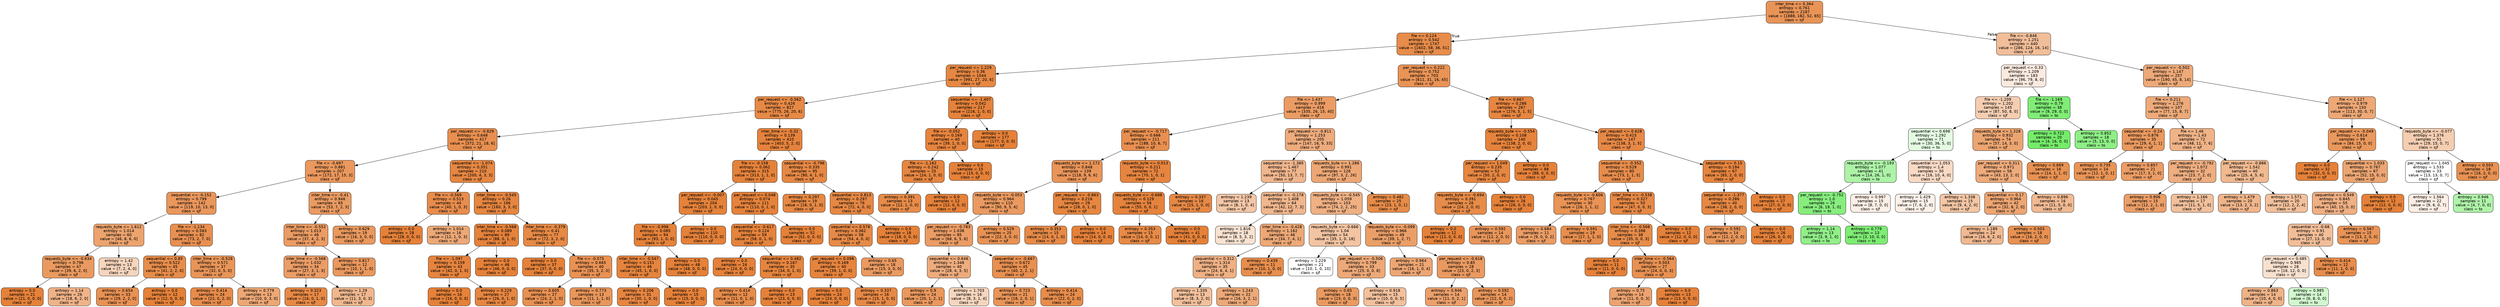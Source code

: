digraph Tree {
node [shape=box, style="filled, rounded", color="black", fontname=helvetica] ;
edge [fontname=helvetica] ;
0 [label="inter_time <= 0.364\nentropy = 0.761\nsamples = 2187\nvalue = [1888, 182, 52, 65]\nclass = sjf", fillcolor="#e99457"] ;
1 [label="file <= 0.124\nentropy = 0.542\nsamples = 1747\nvalue = [1602, 58, 36, 51]\nclass = sjf", fillcolor="#e78c4a"] ;
0 -> 1 [labeldistance=2.5, labelangle=45, headlabel="True"] ;
2 [label="per_request <= 1.229\nentropy = 0.36\nsamples = 1044\nvalue = [991, 27, 20, 6]\nclass = sjf", fillcolor="#e68843"] ;
1 -> 2 ;
3 [label="per_request <= -0.562\nentropy = 0.426\nsamples = 827\nvalue = [775, 26, 20, 6]\nclass = sjf", fillcolor="#e78946"] ;
2 -> 3 ;
4 [label="per_request <= -0.829\nentropy = 0.648\nsamples = 417\nvalue = [372, 21, 18, 6]\nclass = sjf", fillcolor="#e88f50"] ;
3 -> 4 ;
5 [label="file <= -0.697\nentropy = 0.881\nsamples = 207\nvalue = [172, 17, 15, 3]\nclass = sjf", fillcolor="#ea985d"] ;
4 -> 5 ;
6 [label="sequential <= -0.152\nentropy = 0.799\nsamples = 142\nvalue = [119, 10, 13, 0]\nclass = sjf", fillcolor="#ea975c"] ;
5 -> 6 ;
7 [label="requests_byte <= 1.612\nentropy = 1.014\nsamples = 60\nvalue = [46, 8, 6, 0]\nclass = sjf", fillcolor="#eca36e"] ;
6 -> 7 ;
8 [label="requests_byte <= -0.634\nentropy = 0.796\nsamples = 47\nvalue = [39, 6, 2, 0]\nclass = sjf", fillcolor="#ea9a60"] ;
7 -> 8 ;
9 [label="entropy = 0.0\nsamples = 21\nvalue = [21, 0, 0, 0]\nclass = sjf", fillcolor="#e58139"] ;
8 -> 9 ;
10 [label="entropy = 1.14\nsamples = 26\nvalue = [18, 6, 2, 0]\nclass = sjf", fillcolor="#efb388"] ;
8 -> 10 ;
11 [label="entropy = 1.42\nsamples = 13\nvalue = [7, 2, 4, 0]\nclass = sjf", fillcolor="#f6d5bd"] ;
7 -> 11 ;
12 [label="file <= -1.134\nentropy = 0.583\nsamples = 82\nvalue = [73, 2, 7, 0]\nclass = sjf", fillcolor="#e89051"] ;
6 -> 12 ;
13 [label="sequential <= 0.85\nentropy = 0.522\nsamples = 45\nvalue = [41, 2, 2, 0]\nclass = sjf", fillcolor="#e78d4b"] ;
12 -> 13 ;
14 [label="entropy = 0.654\nsamples = 33\nvalue = [29, 2, 2, 0]\nclass = sjf", fillcolor="#e89153"] ;
13 -> 14 ;
15 [label="entropy = 0.0\nsamples = 12\nvalue = [12, 0, 0, 0]\nclass = sjf", fillcolor="#e58139"] ;
13 -> 15 ;
16 [label="inter_time <= -0.528\nentropy = 0.571\nsamples = 37\nvalue = [32, 0, 5, 0]\nclass = sjf", fillcolor="#e99558"] ;
12 -> 16 ;
17 [label="entropy = 0.414\nsamples = 24\nvalue = [22, 0, 2, 0]\nclass = sjf", fillcolor="#e78c4b"] ;
16 -> 17 ;
18 [label="entropy = 0.779\nsamples = 13\nvalue = [10, 0, 3, 0]\nclass = sjf", fillcolor="#eda774"] ;
16 -> 18 ;
19 [label="inter_time <= -0.41\nentropy = 0.946\nsamples = 65\nvalue = [53, 7, 2, 3]\nclass = sjf", fillcolor="#ea9b62"] ;
5 -> 19 ;
20 [label="inter_time <= -0.552\nentropy = 1.013\nsamples = 46\nvalue = [37, 4, 2, 3]\nclass = sjf", fillcolor="#eb9c63"] ;
19 -> 20 ;
21 [label="inter_time <= -0.568\nentropy = 1.032\nsamples = 34\nvalue = [27, 3, 1, 3]\nclass = sjf", fillcolor="#eb9d66"] ;
20 -> 21 ;
22 [label="entropy = 0.323\nsamples = 17\nvalue = [16, 0, 1, 0]\nclass = sjf", fillcolor="#e78945"] ;
21 -> 22 ;
23 [label="entropy = 1.29\nsamples = 17\nvalue = [11, 3, 0, 3]\nclass = sjf", fillcolor="#f0b78e"] ;
21 -> 23 ;
24 [label="entropy = 0.817\nsamples = 12\nvalue = [10, 1, 1, 0]\nclass = sjf", fillcolor="#ea985d"] ;
20 -> 24 ;
25 [label="entropy = 0.629\nsamples = 19\nvalue = [16, 3, 0, 0]\nclass = sjf", fillcolor="#ea995e"] ;
19 -> 25 ;
26 [label="sequential <= -1.074\nentropy = 0.351\nsamples = 210\nvalue = [200, 4, 3, 3]\nclass = sjf", fillcolor="#e68743"] ;
4 -> 26 ;
27 [label="file <= -0.569\nentropy = 0.513\nsamples = 44\nvalue = [40, 1, 0, 3]\nclass = sjf", fillcolor="#e88d4c"] ;
26 -> 27 ;
28 [label="entropy = 0.0\nsamples = 28\nvalue = [28, 0, 0, 0]\nclass = sjf", fillcolor="#e58139"] ;
27 -> 28 ;
29 [label="entropy = 1.014\nsamples = 16\nvalue = [12, 1, 0, 3]\nclass = sjf", fillcolor="#eda876"] ;
27 -> 29 ;
30 [label="inter_time <= -0.545\nentropy = 0.26\nsamples = 166\nvalue = [160, 3, 3, 0]\nclass = sjf", fillcolor="#e68640"] ;
26 -> 30 ;
31 [label="inter_time <= -0.568\nentropy = 0.089\nsamples = 89\nvalue = [88, 0, 1, 0]\nclass = sjf", fillcolor="#e5823b"] ;
30 -> 31 ;
32 [label="file <= -1.097\nentropy = 0.159\nsamples = 43\nvalue = [42, 0, 1, 0]\nclass = sjf", fillcolor="#e6843e"] ;
31 -> 32 ;
33 [label="entropy = 0.0\nsamples = 16\nvalue = [16, 0, 0, 0]\nclass = sjf", fillcolor="#e58139"] ;
32 -> 33 ;
34 [label="entropy = 0.229\nsamples = 27\nvalue = [26, 0, 1, 0]\nclass = sjf", fillcolor="#e68641"] ;
32 -> 34 ;
35 [label="entropy = 0.0\nsamples = 46\nvalue = [46, 0, 0, 0]\nclass = sjf", fillcolor="#e58139"] ;
31 -> 35 ;
36 [label="inter_time <= -0.379\nentropy = 0.41\nsamples = 77\nvalue = [72, 3, 2, 0]\nclass = sjf", fillcolor="#e78a46"] ;
30 -> 36 ;
37 [label="entropy = 0.0\nsamples = 37\nvalue = [37, 0, 0, 0]\nclass = sjf", fillcolor="#e58139"] ;
36 -> 37 ;
38 [label="file <= -0.075\nentropy = 0.665\nsamples = 40\nvalue = [35, 3, 2, 0]\nclass = sjf", fillcolor="#e99254"] ;
36 -> 38 ;
39 [label="entropy = 0.605\nsamples = 27\nvalue = [24, 2, 1, 0]\nclass = sjf", fillcolor="#e89051"] ;
38 -> 39 ;
40 [label="entropy = 0.773\nsamples = 13\nvalue = [11, 1, 1, 0]\nclass = sjf", fillcolor="#e9965a"] ;
38 -> 40 ;
41 [label="inter_time <= -0.32\nentropy = 0.139\nsamples = 410\nvalue = [403, 5, 2, 0]\nclass = sjf", fillcolor="#e5833c"] ;
3 -> 41 ;
42 [label="file <= -0.158\nentropy = 0.062\nsamples = 315\nvalue = [313, 1, 1, 0]\nclass = sjf", fillcolor="#e5823a"] ;
41 -> 42 ;
43 [label="per_request <= -0.007\nentropy = 0.045\nsamples = 204\nvalue = [203, 1, 0, 0]\nclass = sjf", fillcolor="#e5823a"] ;
42 -> 43 ;
44 [label="file <= -0.996\nentropy = 0.085\nsamples = 94\nvalue = [93, 1, 0, 0]\nclass = sjf", fillcolor="#e5823b"] ;
43 -> 44 ;
45 [label="inter_time <= -0.547\nentropy = 0.151\nsamples = 46\nvalue = [45, 1, 0, 0]\nclass = sjf", fillcolor="#e6843d"] ;
44 -> 45 ;
46 [label="entropy = 0.206\nsamples = 31\nvalue = [30, 1, 0, 0]\nclass = sjf", fillcolor="#e68540"] ;
45 -> 46 ;
47 [label="entropy = 0.0\nsamples = 15\nvalue = [15, 0, 0, 0]\nclass = sjf", fillcolor="#e58139"] ;
45 -> 47 ;
48 [label="entropy = 0.0\nsamples = 48\nvalue = [48, 0, 0, 0]\nclass = sjf", fillcolor="#e58139"] ;
44 -> 48 ;
49 [label="entropy = 0.0\nsamples = 110\nvalue = [110, 0, 0, 0]\nclass = sjf", fillcolor="#e58139"] ;
43 -> 49 ;
50 [label="per_request <= 0.048\nentropy = 0.074\nsamples = 111\nvalue = [110, 0, 1, 0]\nclass = sjf", fillcolor="#e5823b"] ;
42 -> 50 ;
51 [label="sequential <= -0.617\nentropy = 0.124\nsamples = 59\nvalue = [58, 0, 1, 0]\nclass = sjf", fillcolor="#e5833c"] ;
50 -> 51 ;
52 [label="entropy = 0.0\nsamples = 24\nvalue = [24, 0, 0, 0]\nclass = sjf", fillcolor="#e58139"] ;
51 -> 52 ;
53 [label="sequential <= 0.482\nentropy = 0.187\nsamples = 35\nvalue = [34, 0, 1, 0]\nclass = sjf", fillcolor="#e6853f"] ;
51 -> 53 ;
54 [label="entropy = 0.414\nsamples = 12\nvalue = [11, 0, 1, 0]\nclass = sjf", fillcolor="#e78c4b"] ;
53 -> 54 ;
55 [label="entropy = 0.0\nsamples = 23\nvalue = [23, 0, 0, 0]\nclass = sjf", fillcolor="#e58139"] ;
53 -> 55 ;
56 [label="entropy = 0.0\nsamples = 52\nvalue = [52, 0, 0, 0]\nclass = sjf", fillcolor="#e58139"] ;
50 -> 56 ;
57 [label="sequential <= -0.796\nentropy = 0.335\nsamples = 95\nvalue = [90, 4, 1, 0]\nclass = sjf", fillcolor="#e68844"] ;
41 -> 57 ;
58 [label="entropy = 0.297\nsamples = 19\nvalue = [18, 0, 1, 0]\nclass = sjf", fillcolor="#e68844"] ;
57 -> 58 ;
59 [label="sequential <= 0.813\nentropy = 0.297\nsamples = 76\nvalue = [72, 4, 0, 0]\nclass = sjf", fillcolor="#e68844"] ;
57 -> 59 ;
60 [label="sequential <= 0.578\nentropy = 0.362\nsamples = 58\nvalue = [54, 4, 0, 0]\nclass = sjf", fillcolor="#e78a48"] ;
59 -> 60 ;
61 [label="per_request <= 0.098\nentropy = 0.169\nsamples = 40\nvalue = [39, 1, 0, 0]\nclass = sjf", fillcolor="#e6843e"] ;
60 -> 61 ;
62 [label="entropy = 0.0\nsamples = 24\nvalue = [24, 0, 0, 0]\nclass = sjf", fillcolor="#e58139"] ;
61 -> 62 ;
63 [label="entropy = 0.337\nsamples = 16\nvalue = [15, 1, 0, 0]\nclass = sjf", fillcolor="#e78946"] ;
61 -> 63 ;
64 [label="entropy = 0.65\nsamples = 18\nvalue = [15, 3, 0, 0]\nclass = sjf", fillcolor="#ea9a61"] ;
60 -> 64 ;
65 [label="entropy = 0.0\nsamples = 18\nvalue = [18, 0, 0, 0]\nclass = sjf", fillcolor="#e58139"] ;
59 -> 65 ;
66 [label="sequential <= -1.407\nentropy = 0.042\nsamples = 217\nvalue = [216, 1, 0, 0]\nclass = sjf", fillcolor="#e5823a"] ;
2 -> 66 ;
67 [label="file <= -0.052\nentropy = 0.169\nsamples = 40\nvalue = [39, 1, 0, 0]\nclass = sjf", fillcolor="#e6843e"] ;
66 -> 67 ;
68 [label="file <= -1.162\nentropy = 0.242\nsamples = 25\nvalue = [24, 1, 0, 0]\nclass = sjf", fillcolor="#e68641"] ;
67 -> 68 ;
69 [label="entropy = 0.391\nsamples = 13\nvalue = [12, 1, 0, 0]\nclass = sjf", fillcolor="#e78c49"] ;
68 -> 69 ;
70 [label="entropy = 0.0\nsamples = 12\nvalue = [12, 0, 0, 0]\nclass = sjf", fillcolor="#e58139"] ;
68 -> 70 ;
71 [label="entropy = 0.0\nsamples = 15\nvalue = [15, 0, 0, 0]\nclass = sjf", fillcolor="#e58139"] ;
67 -> 71 ;
72 [label="entropy = 0.0\nsamples = 177\nvalue = [177, 0, 0, 0]\nclass = sjf", fillcolor="#e58139"] ;
66 -> 72 ;
73 [label="per_request <= 0.222\nentropy = 0.752\nsamples = 703\nvalue = [611, 31, 16, 45]\nclass = sjf", fillcolor="#e99355"] ;
1 -> 73 ;
74 [label="file <= 1.437\nentropy = 0.999\nsamples = 416\nvalue = [335, 26, 15, 40]\nclass = sjf", fillcolor="#eb9c64"] ;
73 -> 74 ;
75 [label="per_request <= -0.717\nentropy = 0.666\nsamples = 211\nvalue = [188, 10, 6, 7]\nclass = sjf", fillcolor="#e88f50"] ;
74 -> 75 ;
76 [label="requests_byte <= 1.172\nentropy = 0.848\nsamples = 139\nvalue = [118, 9, 6, 6]\nclass = sjf", fillcolor="#e99559"] ;
75 -> 76 ;
77 [label="requests_byte <= -0.053\nentropy = 0.964\nsamples = 110\nvalue = [90, 9, 5, 6]\nclass = sjf", fillcolor="#ea9a60"] ;
76 -> 77 ;
78 [label="per_request <= -0.783\nentropy = 1.038\nsamples = 85\nvalue = [68, 6, 5, 6]\nclass = sjf", fillcolor="#eb9c64"] ;
77 -> 78 ;
79 [label="sequential <= 0.646\nentropy = 1.348\nsamples = 40\nvalue = [28, 4, 3, 5]\nclass = sjf", fillcolor="#eeac7d"] ;
78 -> 79 ;
80 [label="entropy = 0.9\nsamples = 24\nvalue = [20, 1, 2, 1]\nclass = sjf", fillcolor="#ea985d"] ;
79 -> 80 ;
81 [label="entropy = 1.703\nsamples = 16\nvalue = [8, 3, 1, 4]\nclass = sjf", fillcolor="#f6d5bd"] ;
79 -> 81 ;
82 [label="sequential <= -0.667\nentropy = 0.672\nsamples = 45\nvalue = [40, 2, 2, 1]\nclass = sjf", fillcolor="#e89050"] ;
78 -> 82 ;
83 [label="entropy = 0.723\nsamples = 21\nvalue = [18, 2, 0, 1]\nclass = sjf", fillcolor="#e99558"] ;
82 -> 83 ;
84 [label="entropy = 0.414\nsamples = 24\nvalue = [22, 0, 2, 0]\nclass = sjf", fillcolor="#e78c4b"] ;
82 -> 84 ;
85 [label="entropy = 0.529\nsamples = 25\nvalue = [22, 3, 0, 0]\nclass = sjf", fillcolor="#e99254"] ;
77 -> 85 ;
86 [label="per_request <= -0.863\nentropy = 0.216\nsamples = 29\nvalue = [28, 0, 1, 0]\nclass = sjf", fillcolor="#e68640"] ;
76 -> 86 ;
87 [label="entropy = 0.353\nsamples = 15\nvalue = [14, 0, 1, 0]\nclass = sjf", fillcolor="#e78a47"] ;
86 -> 87 ;
88 [label="entropy = 0.0\nsamples = 14\nvalue = [14, 0, 0, 0]\nclass = sjf", fillcolor="#e58139"] ;
86 -> 88 ;
89 [label="requests_byte <= 0.013\nentropy = 0.211\nsamples = 72\nvalue = [70, 1, 0, 1]\nclass = sjf", fillcolor="#e6853f"] ;
75 -> 89 ;
90 [label="requests_byte <= -0.688\nentropy = 0.129\nsamples = 56\nvalue = [55, 0, 0, 1]\nclass = sjf", fillcolor="#e5833d"] ;
89 -> 90 ;
91 [label="entropy = 0.353\nsamples = 15\nvalue = [14, 0, 0, 1]\nclass = sjf", fillcolor="#e78a47"] ;
90 -> 91 ;
92 [label="entropy = 0.0\nsamples = 41\nvalue = [41, 0, 0, 0]\nclass = sjf", fillcolor="#e58139"] ;
90 -> 92 ;
93 [label="entropy = 0.337\nsamples = 16\nvalue = [15, 1, 0, 0]\nclass = sjf", fillcolor="#e78946"] ;
89 -> 93 ;
94 [label="per_request <= -0.811\nentropy = 1.253\nsamples = 205\nvalue = [147, 16, 9, 33]\nclass = sjf", fillcolor="#eeab7c"] ;
74 -> 94 ;
95 [label="sequential <= -1.385\nentropy = 1.467\nsamples = 77\nvalue = [50, 13, 7, 7]\nclass = sjf", fillcolor="#f0b68d"] ;
94 -> 95 ;
96 [label="entropy = 1.239\nsamples = 13\nvalue = [8, 1, 0, 4]\nclass = sjf", fillcolor="#f3c7a7"] ;
95 -> 96 ;
97 [label="sequential <= -0.178\nentropy = 1.408\nsamples = 64\nvalue = [42, 12, 7, 3]\nclass = sjf", fillcolor="#f0b68d"] ;
95 -> 97 ;
98 [label="entropy = 1.816\nsamples = 18\nvalue = [8, 5, 3, 2]\nclass = sjf", fillcolor="#f9e2d1"] ;
97 -> 98 ;
99 [label="inter_time <= -0.428\nentropy = 1.162\nsamples = 46\nvalue = [34, 7, 4, 1]\nclass = sjf", fillcolor="#eda876"] ;
97 -> 99 ;
100 [label="sequential <= 0.312\nentropy = 1.314\nsamples = 35\nvalue = [24, 6, 4, 1]\nclass = sjf", fillcolor="#efb184"] ;
99 -> 100 ;
101 [label="entropy = 1.335\nsamples = 13\nvalue = [8, 3, 2, 0]\nclass = sjf", fillcolor="#f2c09c"] ;
100 -> 101 ;
102 [label="entropy = 1.243\nsamples = 22\nvalue = [16, 3, 2, 1]\nclass = sjf", fillcolor="#eda978"] ;
100 -> 102 ;
103 [label="entropy = 0.439\nsamples = 11\nvalue = [10, 1, 0, 0]\nclass = sjf", fillcolor="#e88e4d"] ;
99 -> 103 ;
104 [label="requests_byte <= 1.286\nentropy = 0.991\nsamples = 128\nvalue = [97, 3, 2, 26]\nclass = sjf", fillcolor="#eda775"] ;
94 -> 104 ;
105 [label="requests_byte <= -0.545\nentropy = 1.059\nsamples = 103\nvalue = [74, 2, 2, 25]\nclass = sjf", fillcolor="#efb083"] ;
104 -> 105 ;
106 [label="requests_byte <= -0.666\nentropy = 1.04\nsamples = 54\nvalue = [35, 1, 0, 18]\nclass = sjf", fillcolor="#f3c4a2"] ;
105 -> 106 ;
107 [label="entropy = 1.229\nsamples = 21\nvalue = [10, 1, 0, 10]\nclass = sjf", fillcolor="#ffffff"] ;
106 -> 107 ;
108 [label="per_request <= -0.506\nentropy = 0.799\nsamples = 33\nvalue = [25, 0, 0, 8]\nclass = sjf", fillcolor="#eda978"] ;
106 -> 108 ;
109 [label="entropy = 0.65\nsamples = 18\nvalue = [15, 0, 0, 3]\nclass = sjf", fillcolor="#ea9a61"] ;
108 -> 109 ;
110 [label="entropy = 0.918\nsamples = 15\nvalue = [10, 0, 0, 5]\nclass = sjf", fillcolor="#f2c09c"] ;
108 -> 110 ;
111 [label="requests_byte <= -0.099\nentropy = 0.966\nsamples = 49\nvalue = [39, 1, 2, 7]\nclass = sjf", fillcolor="#eb9f68"] ;
105 -> 111 ;
112 [label="entropy = 0.964\nsamples = 21\nvalue = [16, 1, 0, 4]\nclass = sjf", fillcolor="#eda673"] ;
111 -> 112 ;
113 [label="per_request <= -0.618\nentropy = 0.85\nsamples = 28\nvalue = [23, 0, 2, 3]\nclass = sjf", fillcolor="#ea9a61"] ;
111 -> 113 ;
114 [label="entropy = 0.946\nsamples = 14\nvalue = [11, 0, 2, 1]\nclass = sjf", fillcolor="#eca06b"] ;
113 -> 114 ;
115 [label="entropy = 0.592\nsamples = 14\nvalue = [12, 0, 0, 2]\nclass = sjf", fillcolor="#e9965a"] ;
113 -> 115 ;
116 [label="entropy = 0.482\nsamples = 25\nvalue = [23, 1, 0, 1]\nclass = sjf", fillcolor="#e78c49"] ;
104 -> 116 ;
117 [label="file <= 0.667\nentropy = 0.286\nsamples = 287\nvalue = [276, 5, 1, 5]\nclass = sjf", fillcolor="#e68641"] ;
73 -> 117 ;
118 [label="requests_byte <= -0.554\nentropy = 0.108\nsamples = 140\nvalue = [138, 2, 0, 0]\nclass = sjf", fillcolor="#e5833c"] ;
117 -> 118 ;
119 [label="per_request <= 1.049\nentropy = 0.235\nsamples = 52\nvalue = [50, 2, 0, 0]\nclass = sjf", fillcolor="#e68641"] ;
118 -> 119 ;
120 [label="requests_byte <= -0.694\nentropy = 0.391\nsamples = 26\nvalue = [24, 2, 0, 0]\nclass = sjf", fillcolor="#e78c49"] ;
119 -> 120 ;
121 [label="entropy = 0.0\nsamples = 12\nvalue = [12, 0, 0, 0]\nclass = sjf", fillcolor="#e58139"] ;
120 -> 121 ;
122 [label="entropy = 0.592\nsamples = 14\nvalue = [12, 2, 0, 0]\nclass = sjf", fillcolor="#e9965a"] ;
120 -> 122 ;
123 [label="entropy = 0.0\nsamples = 26\nvalue = [26, 0, 0, 0]\nclass = sjf", fillcolor="#e58139"] ;
119 -> 123 ;
124 [label="entropy = 0.0\nsamples = 88\nvalue = [88, 0, 0, 0]\nclass = sjf", fillcolor="#e58139"] ;
118 -> 124 ;
125 [label="per_request <= 0.628\nentropy = 0.415\nsamples = 147\nvalue = [138, 3, 1, 5]\nclass = sjf", fillcolor="#e78946"] ;
117 -> 125 ;
126 [label="sequential <= -0.552\nentropy = 0.529\nsamples = 80\nvalue = [73, 1, 1, 5]\nclass = sjf", fillcolor="#e78d4b"] ;
125 -> 126 ;
127 [label="requests_byte <= -0.606\nentropy = 0.767\nsamples = 30\nvalue = [26, 1, 1, 2]\nclass = sjf", fillcolor="#e99355"] ;
126 -> 127 ;
128 [label="entropy = 0.684\nsamples = 11\nvalue = [9, 0, 0, 2]\nclass = sjf", fillcolor="#eb9d65"] ;
127 -> 128 ;
129 [label="entropy = 0.591\nsamples = 19\nvalue = [17, 1, 1, 0]\nclass = sjf", fillcolor="#e88f4f"] ;
127 -> 129 ;
130 [label="inter_time <= -0.538\nentropy = 0.327\nsamples = 50\nvalue = [47, 0, 0, 3]\nclass = sjf", fillcolor="#e78946"] ;
126 -> 130 ;
131 [label="inter_time <= -0.568\nentropy = 0.398\nsamples = 38\nvalue = [35, 0, 0, 3]\nclass = sjf", fillcolor="#e78c4a"] ;
130 -> 131 ;
132 [label="entropy = 0.0\nsamples = 11\nvalue = [11, 0, 0, 0]\nclass = sjf", fillcolor="#e58139"] ;
131 -> 132 ;
133 [label="inter_time <= -0.564\nentropy = 0.503\nsamples = 27\nvalue = [24, 0, 0, 3]\nclass = sjf", fillcolor="#e89152"] ;
131 -> 133 ;
134 [label="entropy = 0.75\nsamples = 14\nvalue = [11, 0, 0, 3]\nclass = sjf", fillcolor="#eca36f"] ;
133 -> 134 ;
135 [label="entropy = 0.0\nsamples = 13\nvalue = [13, 0, 0, 0]\nclass = sjf", fillcolor="#e58139"] ;
133 -> 135 ;
136 [label="entropy = 0.0\nsamples = 12\nvalue = [12, 0, 0, 0]\nclass = sjf", fillcolor="#e58139"] ;
130 -> 136 ;
137 [label="sequential <= 0.15\nentropy = 0.194\nsamples = 67\nvalue = [65, 2, 0, 0]\nclass = sjf", fillcolor="#e6853f"] ;
125 -> 137 ;
138 [label="sequential <= -1.377\nentropy = 0.286\nsamples = 40\nvalue = [38, 2, 0, 0]\nclass = sjf", fillcolor="#e68843"] ;
137 -> 138 ;
139 [label="entropy = 0.592\nsamples = 14\nvalue = [12, 2, 0, 0]\nclass = sjf", fillcolor="#e9965a"] ;
138 -> 139 ;
140 [label="entropy = 0.0\nsamples = 26\nvalue = [26, 0, 0, 0]\nclass = sjf", fillcolor="#e58139"] ;
138 -> 140 ;
141 [label="entropy = 0.0\nsamples = 27\nvalue = [27, 0, 0, 0]\nclass = sjf", fillcolor="#e58139"] ;
137 -> 141 ;
142 [label="file <= -0.846\nentropy = 1.251\nsamples = 440\nvalue = [286, 124, 16, 14]\nclass = sjf", fillcolor="#f2be99"] ;
0 -> 142 [labeldistance=2.5, labelangle=-45, headlabel="False"] ;
143 [label="per_request <= 0.33\nentropy = 1.209\nsamples = 183\nvalue = [96, 79, 8, 0]\nclass = sjf", fillcolor="#fbeadf"] ;
142 -> 143 ;
144 [label="file <= -1.209\nentropy = 1.202\nsamples = 145\nvalue = [87, 50, 8, 0]\nclass = sjf", fillcolor="#f5ceb2"] ;
143 -> 144 ;
145 [label="sequential <= 0.698\nentropy = 1.292\nsamples = 71\nvalue = [30, 36, 5, 0]\nclass = to", fillcolor="#e4fbe2"] ;
144 -> 145 ;
146 [label="requests_byte <= -0.193\nentropy = 1.077\nsamples = 41\nvalue = [14, 26, 1, 0]\nclass = to", fillcolor="#adf3a7"] ;
145 -> 146 ;
147 [label="per_request <= -0.752\nentropy = 1.0\nsamples = 26\nvalue = [6, 19, 1, 0]\nclass = to", fillcolor="#87ee7e"] ;
146 -> 147 ;
148 [label="entropy = 1.14\nsamples = 13\nvalue = [3, 9, 1, 0]\nclass = to", fillcolor="#91ef88"] ;
147 -> 148 ;
149 [label="entropy = 0.779\nsamples = 13\nvalue = [3, 10, 0, 0]\nclass = to", fillcolor="#7eed74"] ;
147 -> 149 ;
150 [label="entropy = 0.997\nsamples = 15\nvalue = [8, 7, 0, 0]\nclass = sjf", fillcolor="#fcefe6"] ;
146 -> 150 ;
151 [label="sequential <= 1.053\nentropy = 1.4\nsamples = 30\nvalue = [16, 10, 4, 0]\nclass = sjf", fillcolor="#f7d9c4"] ;
145 -> 151 ;
152 [label="entropy = 1.429\nsamples = 15\nvalue = [7, 6, 2, 0]\nclass = sjf", fillcolor="#fcf1e9"] ;
151 -> 152 ;
153 [label="entropy = 1.338\nsamples = 15\nvalue = [9, 4, 2, 0]\nclass = sjf", fillcolor="#f3c6a5"] ;
151 -> 153 ;
154 [label="requests_byte <= 1.228\nentropy = 0.932\nsamples = 74\nvalue = [57, 14, 3, 0]\nclass = sjf", fillcolor="#eca571"] ;
144 -> 154 ;
155 [label="per_request <= 0.311\nentropy = 0.971\nsamples = 58\nvalue = [43, 13, 2, 0]\nclass = sjf", fillcolor="#eeab7b"] ;
154 -> 155 ;
156 [label="sequential <= 0.17\nentropy = 0.964\nsamples = 42\nvalue = [32, 8, 2, 0]\nclass = sjf", fillcolor="#eda673"] ;
155 -> 156 ;
157 [label="entropy = 1.189\nsamples = 24\nvalue = [16, 6, 2, 0]\nclass = sjf", fillcolor="#f1b991"] ;
156 -> 157 ;
158 [label="entropy = 0.503\nsamples = 18\nvalue = [16, 2, 0, 0]\nclass = sjf", fillcolor="#e89152"] ;
156 -> 158 ;
159 [label="entropy = 0.896\nsamples = 16\nvalue = [11, 5, 0, 0]\nclass = sjf", fillcolor="#f1ba93"] ;
155 -> 159 ;
160 [label="entropy = 0.669\nsamples = 16\nvalue = [14, 1, 1, 0]\nclass = sjf", fillcolor="#e89253"] ;
154 -> 160 ;
161 [label="file <= -1.169\nentropy = 0.79\nsamples = 38\nvalue = [9, 29, 0, 0]\nclass = to", fillcolor="#80ed76"] ;
143 -> 161 ;
162 [label="entropy = 0.722\nsamples = 20\nvalue = [4, 16, 0, 0]\nclass = to", fillcolor="#75ec6a"] ;
161 -> 162 ;
163 [label="entropy = 0.852\nsamples = 18\nvalue = [5, 13, 0, 0]\nclass = to", fillcolor="#8eef85"] ;
161 -> 163 ;
164 [label="per_request <= -0.502\nentropy = 1.147\nsamples = 257\nvalue = [190, 45, 8, 14]\nclass = sjf", fillcolor="#eda978"] ;
142 -> 164 ;
165 [label="file <= 0.211\nentropy = 1.276\nsamples = 107\nvalue = [77, 15, 8, 7]\nclass = sjf", fillcolor="#edaa7a"] ;
164 -> 165 ;
166 [label="sequential <= -0.24\nentropy = 0.876\nsamples = 35\nvalue = [29, 4, 1, 1]\nclass = sjf", fillcolor="#ea995f"] ;
165 -> 166 ;
167 [label="entropy = 0.735\nsamples = 14\nvalue = [12, 1, 0, 1]\nclass = sjf", fillcolor="#e99457"] ;
166 -> 167 ;
168 [label="entropy = 0.857\nsamples = 21\nvalue = [17, 3, 1, 0]\nclass = sjf", fillcolor="#eb9d65"] ;
166 -> 168 ;
169 [label="file <= 1.46\nentropy = 1.43\nsamples = 72\nvalue = [48, 11, 7, 6]\nclass = sjf", fillcolor="#efb387"] ;
165 -> 169 ;
170 [label="per_request <= -0.792\nentropy = 1.072\nsamples = 32\nvalue = [23, 7, 2, 0]\nclass = sjf", fillcolor="#eeae80"] ;
169 -> 170 ;
171 [label="entropy = 0.906\nsamples = 15\nvalue = [12, 2, 1, 0]\nclass = sjf", fillcolor="#eb9e67"] ;
170 -> 171 ;
172 [label="entropy = 1.166\nsamples = 17\nvalue = [11, 5, 1, 0]\nclass = sjf", fillcolor="#f2c09c"] ;
170 -> 172 ;
173 [label="per_request <= -0.886\nentropy = 1.542\nsamples = 40\nvalue = [25, 4, 5, 6]\nclass = sjf", fillcolor="#f0b990"] ;
169 -> 173 ;
174 [label="entropy = 1.479\nsamples = 20\nvalue = [13, 2, 3, 2]\nclass = sjf", fillcolor="#f0b58b"] ;
173 -> 174 ;
175 [label="entropy = 1.571\nsamples = 20\nvalue = [12, 2, 2, 4]\nclass = sjf", fillcolor="#f2c09c"] ;
173 -> 175 ;
176 [label="file <= 1.127\nentropy = 0.979\nsamples = 150\nvalue = [113, 30, 0, 7]\nclass = sjf", fillcolor="#eda876"] ;
164 -> 176 ;
177 [label="per_request <= -0.049\nentropy = 0.614\nsamples = 99\nvalue = [84, 15, 0, 0]\nclass = sjf", fillcolor="#ea985c"] ;
176 -> 177 ;
178 [label="entropy = 0.0\nsamples = 32\nvalue = [32, 0, 0, 0]\nclass = sjf", fillcolor="#e58139"] ;
177 -> 178 ;
179 [label="sequential <= 1.033\nentropy = 0.767\nsamples = 67\nvalue = [52, 15, 0, 0]\nclass = sjf", fillcolor="#eca572"] ;
177 -> 179 ;
180 [label="sequential <= 0.549\nentropy = 0.845\nsamples = 55\nvalue = [40, 15, 0, 0]\nclass = sjf", fillcolor="#efb083"] ;
179 -> 180 ;
181 [label="sequential <= -0.68\nentropy = 0.91\nsamples = 40\nvalue = [27, 13, 0, 0]\nclass = sjf", fillcolor="#f2be98"] ;
180 -> 181 ;
182 [label="per_request <= 0.485\nentropy = 0.985\nsamples = 28\nvalue = [16, 12, 0, 0]\nclass = sjf", fillcolor="#f8e0ce"] ;
181 -> 182 ;
183 [label="entropy = 0.863\nsamples = 14\nvalue = [10, 4, 0, 0]\nclass = sjf", fillcolor="#efb388"] ;
182 -> 183 ;
184 [label="entropy = 0.985\nsamples = 14\nvalue = [6, 8, 0, 0]\nclass = to", fillcolor="#d1f8ce"] ;
182 -> 184 ;
185 [label="entropy = 0.414\nsamples = 12\nvalue = [11, 1, 0, 0]\nclass = sjf", fillcolor="#e78c4b"] ;
181 -> 185 ;
186 [label="entropy = 0.567\nsamples = 15\nvalue = [13, 2, 0, 0]\nclass = sjf", fillcolor="#e99457"] ;
180 -> 186 ;
187 [label="entropy = 0.0\nsamples = 12\nvalue = [12, 0, 0, 0]\nclass = sjf", fillcolor="#e58139"] ;
179 -> 187 ;
188 [label="requests_byte <= -0.077\nentropy = 1.376\nsamples = 51\nvalue = [29, 15, 0, 7]\nclass = sjf", fillcolor="#f5ceb2"] ;
176 -> 188 ;
189 [label="per_request <= 1.045\nentropy = 1.533\nsamples = 33\nvalue = [13, 13, 0, 7]\nclass = sjf", fillcolor="#ffffff"] ;
188 -> 189 ;
190 [label="entropy = 1.564\nsamples = 22\nvalue = [9, 6, 0, 7]\nclass = sjf", fillcolor="#fceee5"] ;
189 -> 190 ;
191 [label="entropy = 0.946\nsamples = 11\nvalue = [4, 7, 0, 0]\nclass = to", fillcolor="#b0f4aa"] ;
189 -> 191 ;
192 [label="entropy = 0.503\nsamples = 18\nvalue = [16, 2, 0, 0]\nclass = sjf", fillcolor="#e89152"] ;
188 -> 192 ;
}